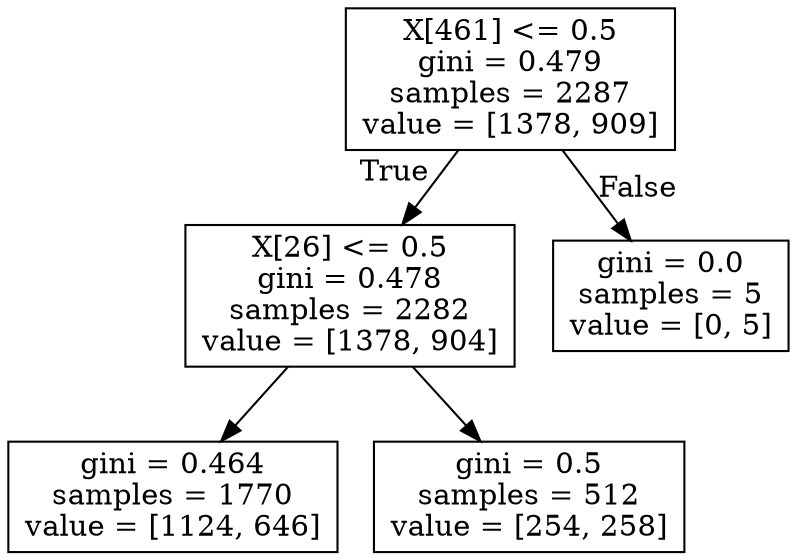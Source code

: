 digraph Tree {
node [shape=box] ;
0 [label="X[461] <= 0.5\ngini = 0.479\nsamples = 2287\nvalue = [1378, 909]"] ;
1 [label="X[26] <= 0.5\ngini = 0.478\nsamples = 2282\nvalue = [1378, 904]"] ;
0 -> 1 [labeldistance=2.5, labelangle=45, headlabel="True"] ;
2 [label="gini = 0.464\nsamples = 1770\nvalue = [1124, 646]"] ;
1 -> 2 ;
3 [label="gini = 0.5\nsamples = 512\nvalue = [254, 258]"] ;
1 -> 3 ;
4 [label="gini = 0.0\nsamples = 5\nvalue = [0, 5]"] ;
0 -> 4 [labeldistance=2.5, labelangle=-45, headlabel="False"] ;
}